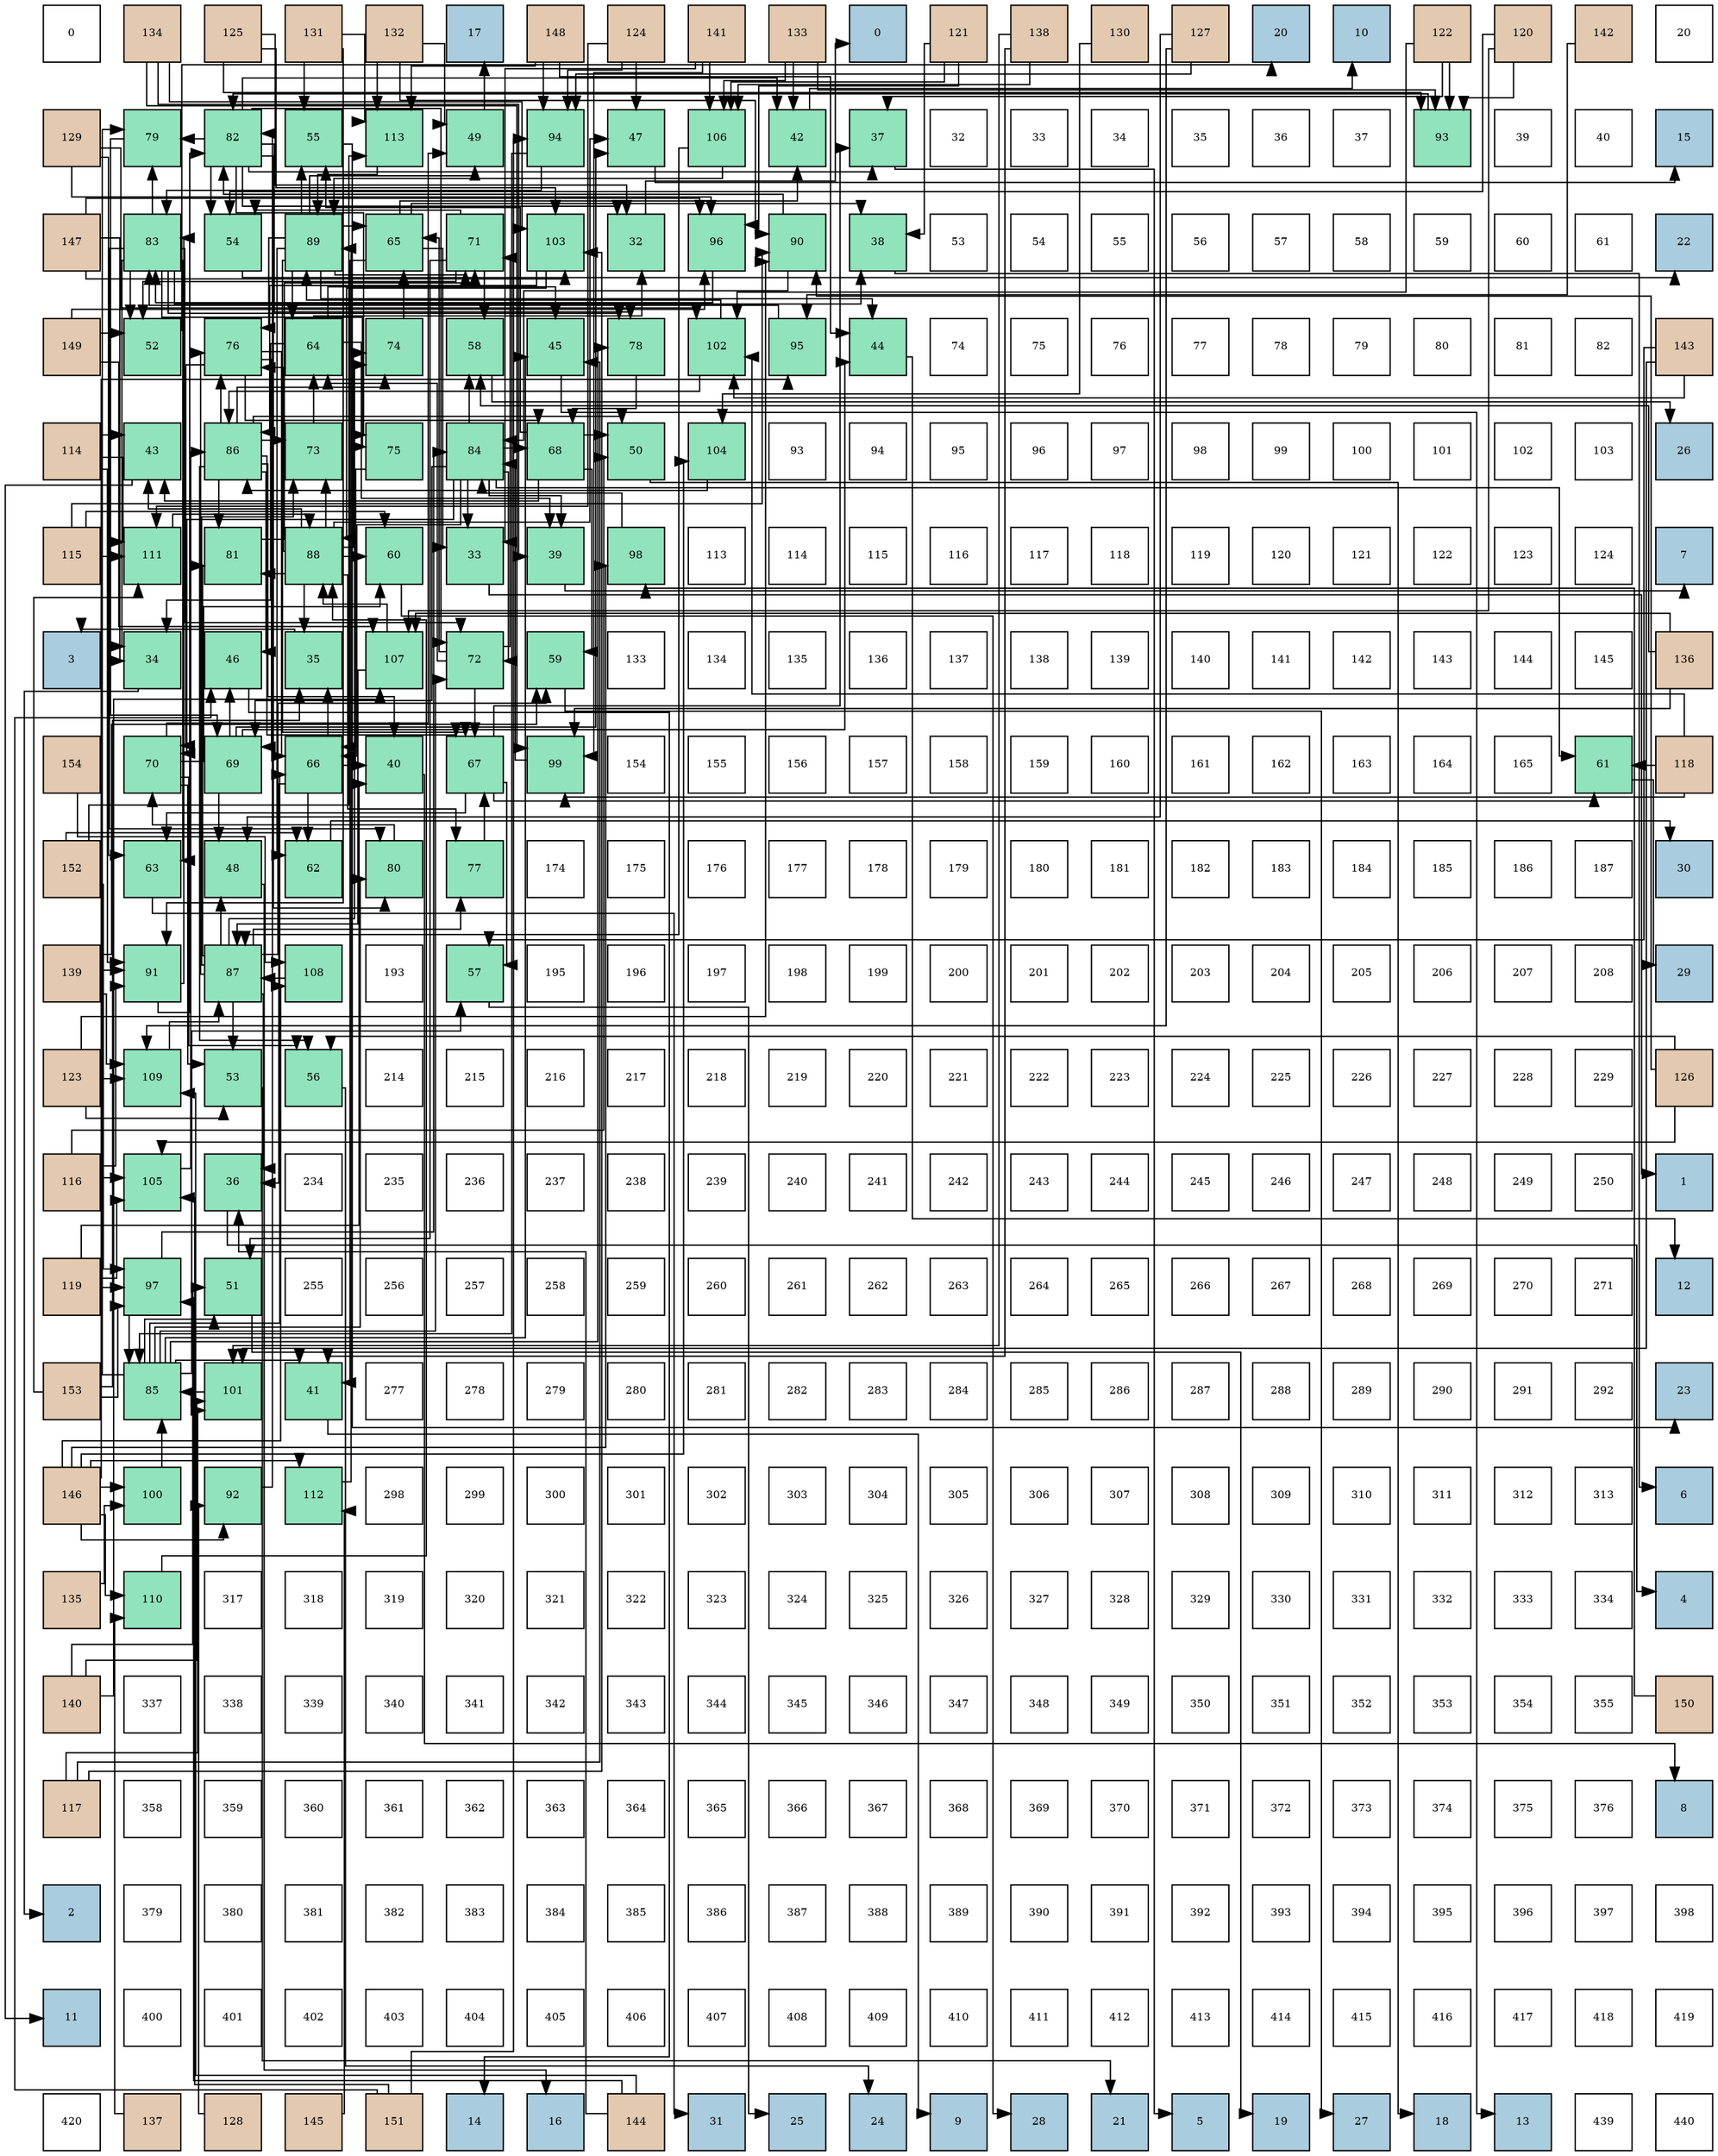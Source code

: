 digraph layout{
 rankdir=TB;
 splines=ortho;
 node [style=filled shape=square fixedsize=true width=0.6];
0[label="0", fontsize=8, fillcolor="#ffffff"];
1[label="134", fontsize=8, fillcolor="#e3c9af"];
2[label="125", fontsize=8, fillcolor="#e3c9af"];
3[label="131", fontsize=8, fillcolor="#e3c9af"];
4[label="132", fontsize=8, fillcolor="#e3c9af"];
5[label="17", fontsize=8, fillcolor="#a9ccde"];
6[label="148", fontsize=8, fillcolor="#e3c9af"];
7[label="124", fontsize=8, fillcolor="#e3c9af"];
8[label="141", fontsize=8, fillcolor="#e3c9af"];
9[label="133", fontsize=8, fillcolor="#e3c9af"];
10[label="0", fontsize=8, fillcolor="#a9ccde"];
11[label="121", fontsize=8, fillcolor="#e3c9af"];
12[label="138", fontsize=8, fillcolor="#e3c9af"];
13[label="130", fontsize=8, fillcolor="#e3c9af"];
14[label="127", fontsize=8, fillcolor="#e3c9af"];
15[label="20", fontsize=8, fillcolor="#a9ccde"];
16[label="10", fontsize=8, fillcolor="#a9ccde"];
17[label="122", fontsize=8, fillcolor="#e3c9af"];
18[label="120", fontsize=8, fillcolor="#e3c9af"];
19[label="142", fontsize=8, fillcolor="#e3c9af"];
20[label="20", fontsize=8, fillcolor="#ffffff"];
21[label="129", fontsize=8, fillcolor="#e3c9af"];
22[label="79", fontsize=8, fillcolor="#91e3bb"];
23[label="82", fontsize=8, fillcolor="#91e3bb"];
24[label="55", fontsize=8, fillcolor="#91e3bb"];
25[label="113", fontsize=8, fillcolor="#91e3bb"];
26[label="49", fontsize=8, fillcolor="#91e3bb"];
27[label="94", fontsize=8, fillcolor="#91e3bb"];
28[label="47", fontsize=8, fillcolor="#91e3bb"];
29[label="106", fontsize=8, fillcolor="#91e3bb"];
30[label="42", fontsize=8, fillcolor="#91e3bb"];
31[label="37", fontsize=8, fillcolor="#91e3bb"];
32[label="32", fontsize=8, fillcolor="#ffffff"];
33[label="33", fontsize=8, fillcolor="#ffffff"];
34[label="34", fontsize=8, fillcolor="#ffffff"];
35[label="35", fontsize=8, fillcolor="#ffffff"];
36[label="36", fontsize=8, fillcolor="#ffffff"];
37[label="37", fontsize=8, fillcolor="#ffffff"];
38[label="93", fontsize=8, fillcolor="#91e3bb"];
39[label="39", fontsize=8, fillcolor="#ffffff"];
40[label="40", fontsize=8, fillcolor="#ffffff"];
41[label="15", fontsize=8, fillcolor="#a9ccde"];
42[label="147", fontsize=8, fillcolor="#e3c9af"];
43[label="83", fontsize=8, fillcolor="#91e3bb"];
44[label="54", fontsize=8, fillcolor="#91e3bb"];
45[label="89", fontsize=8, fillcolor="#91e3bb"];
46[label="65", fontsize=8, fillcolor="#91e3bb"];
47[label="71", fontsize=8, fillcolor="#91e3bb"];
48[label="103", fontsize=8, fillcolor="#91e3bb"];
49[label="32", fontsize=8, fillcolor="#91e3bb"];
50[label="96", fontsize=8, fillcolor="#91e3bb"];
51[label="90", fontsize=8, fillcolor="#91e3bb"];
52[label="38", fontsize=8, fillcolor="#91e3bb"];
53[label="53", fontsize=8, fillcolor="#ffffff"];
54[label="54", fontsize=8, fillcolor="#ffffff"];
55[label="55", fontsize=8, fillcolor="#ffffff"];
56[label="56", fontsize=8, fillcolor="#ffffff"];
57[label="57", fontsize=8, fillcolor="#ffffff"];
58[label="58", fontsize=8, fillcolor="#ffffff"];
59[label="59", fontsize=8, fillcolor="#ffffff"];
60[label="60", fontsize=8, fillcolor="#ffffff"];
61[label="61", fontsize=8, fillcolor="#ffffff"];
62[label="22", fontsize=8, fillcolor="#a9ccde"];
63[label="149", fontsize=8, fillcolor="#e3c9af"];
64[label="52", fontsize=8, fillcolor="#91e3bb"];
65[label="76", fontsize=8, fillcolor="#91e3bb"];
66[label="64", fontsize=8, fillcolor="#91e3bb"];
67[label="74", fontsize=8, fillcolor="#91e3bb"];
68[label="58", fontsize=8, fillcolor="#91e3bb"];
69[label="45", fontsize=8, fillcolor="#91e3bb"];
70[label="78", fontsize=8, fillcolor="#91e3bb"];
71[label="102", fontsize=8, fillcolor="#91e3bb"];
72[label="95", fontsize=8, fillcolor="#91e3bb"];
73[label="44", fontsize=8, fillcolor="#91e3bb"];
74[label="74", fontsize=8, fillcolor="#ffffff"];
75[label="75", fontsize=8, fillcolor="#ffffff"];
76[label="76", fontsize=8, fillcolor="#ffffff"];
77[label="77", fontsize=8, fillcolor="#ffffff"];
78[label="78", fontsize=8, fillcolor="#ffffff"];
79[label="79", fontsize=8, fillcolor="#ffffff"];
80[label="80", fontsize=8, fillcolor="#ffffff"];
81[label="81", fontsize=8, fillcolor="#ffffff"];
82[label="82", fontsize=8, fillcolor="#ffffff"];
83[label="143", fontsize=8, fillcolor="#e3c9af"];
84[label="114", fontsize=8, fillcolor="#e3c9af"];
85[label="43", fontsize=8, fillcolor="#91e3bb"];
86[label="86", fontsize=8, fillcolor="#91e3bb"];
87[label="73", fontsize=8, fillcolor="#91e3bb"];
88[label="75", fontsize=8, fillcolor="#91e3bb"];
89[label="84", fontsize=8, fillcolor="#91e3bb"];
90[label="68", fontsize=8, fillcolor="#91e3bb"];
91[label="50", fontsize=8, fillcolor="#91e3bb"];
92[label="104", fontsize=8, fillcolor="#91e3bb"];
93[label="93", fontsize=8, fillcolor="#ffffff"];
94[label="94", fontsize=8, fillcolor="#ffffff"];
95[label="95", fontsize=8, fillcolor="#ffffff"];
96[label="96", fontsize=8, fillcolor="#ffffff"];
97[label="97", fontsize=8, fillcolor="#ffffff"];
98[label="98", fontsize=8, fillcolor="#ffffff"];
99[label="99", fontsize=8, fillcolor="#ffffff"];
100[label="100", fontsize=8, fillcolor="#ffffff"];
101[label="101", fontsize=8, fillcolor="#ffffff"];
102[label="102", fontsize=8, fillcolor="#ffffff"];
103[label="103", fontsize=8, fillcolor="#ffffff"];
104[label="26", fontsize=8, fillcolor="#a9ccde"];
105[label="115", fontsize=8, fillcolor="#e3c9af"];
106[label="111", fontsize=8, fillcolor="#91e3bb"];
107[label="81", fontsize=8, fillcolor="#91e3bb"];
108[label="88", fontsize=8, fillcolor="#91e3bb"];
109[label="60", fontsize=8, fillcolor="#91e3bb"];
110[label="33", fontsize=8, fillcolor="#91e3bb"];
111[label="39", fontsize=8, fillcolor="#91e3bb"];
112[label="98", fontsize=8, fillcolor="#91e3bb"];
113[label="113", fontsize=8, fillcolor="#ffffff"];
114[label="114", fontsize=8, fillcolor="#ffffff"];
115[label="115", fontsize=8, fillcolor="#ffffff"];
116[label="116", fontsize=8, fillcolor="#ffffff"];
117[label="117", fontsize=8, fillcolor="#ffffff"];
118[label="118", fontsize=8, fillcolor="#ffffff"];
119[label="119", fontsize=8, fillcolor="#ffffff"];
120[label="120", fontsize=8, fillcolor="#ffffff"];
121[label="121", fontsize=8, fillcolor="#ffffff"];
122[label="122", fontsize=8, fillcolor="#ffffff"];
123[label="123", fontsize=8, fillcolor="#ffffff"];
124[label="124", fontsize=8, fillcolor="#ffffff"];
125[label="7", fontsize=8, fillcolor="#a9ccde"];
126[label="3", fontsize=8, fillcolor="#a9ccde"];
127[label="34", fontsize=8, fillcolor="#91e3bb"];
128[label="46", fontsize=8, fillcolor="#91e3bb"];
129[label="35", fontsize=8, fillcolor="#91e3bb"];
130[label="107", fontsize=8, fillcolor="#91e3bb"];
131[label="72", fontsize=8, fillcolor="#91e3bb"];
132[label="59", fontsize=8, fillcolor="#91e3bb"];
133[label="133", fontsize=8, fillcolor="#ffffff"];
134[label="134", fontsize=8, fillcolor="#ffffff"];
135[label="135", fontsize=8, fillcolor="#ffffff"];
136[label="136", fontsize=8, fillcolor="#ffffff"];
137[label="137", fontsize=8, fillcolor="#ffffff"];
138[label="138", fontsize=8, fillcolor="#ffffff"];
139[label="139", fontsize=8, fillcolor="#ffffff"];
140[label="140", fontsize=8, fillcolor="#ffffff"];
141[label="141", fontsize=8, fillcolor="#ffffff"];
142[label="142", fontsize=8, fillcolor="#ffffff"];
143[label="143", fontsize=8, fillcolor="#ffffff"];
144[label="144", fontsize=8, fillcolor="#ffffff"];
145[label="145", fontsize=8, fillcolor="#ffffff"];
146[label="136", fontsize=8, fillcolor="#e3c9af"];
147[label="154", fontsize=8, fillcolor="#e3c9af"];
148[label="70", fontsize=8, fillcolor="#91e3bb"];
149[label="69", fontsize=8, fillcolor="#91e3bb"];
150[label="66", fontsize=8, fillcolor="#91e3bb"];
151[label="40", fontsize=8, fillcolor="#91e3bb"];
152[label="67", fontsize=8, fillcolor="#91e3bb"];
153[label="99", fontsize=8, fillcolor="#91e3bb"];
154[label="154", fontsize=8, fillcolor="#ffffff"];
155[label="155", fontsize=8, fillcolor="#ffffff"];
156[label="156", fontsize=8, fillcolor="#ffffff"];
157[label="157", fontsize=8, fillcolor="#ffffff"];
158[label="158", fontsize=8, fillcolor="#ffffff"];
159[label="159", fontsize=8, fillcolor="#ffffff"];
160[label="160", fontsize=8, fillcolor="#ffffff"];
161[label="161", fontsize=8, fillcolor="#ffffff"];
162[label="162", fontsize=8, fillcolor="#ffffff"];
163[label="163", fontsize=8, fillcolor="#ffffff"];
164[label="164", fontsize=8, fillcolor="#ffffff"];
165[label="165", fontsize=8, fillcolor="#ffffff"];
166[label="61", fontsize=8, fillcolor="#91e3bb"];
167[label="118", fontsize=8, fillcolor="#e3c9af"];
168[label="152", fontsize=8, fillcolor="#e3c9af"];
169[label="63", fontsize=8, fillcolor="#91e3bb"];
170[label="48", fontsize=8, fillcolor="#91e3bb"];
171[label="62", fontsize=8, fillcolor="#91e3bb"];
172[label="80", fontsize=8, fillcolor="#91e3bb"];
173[label="77", fontsize=8, fillcolor="#91e3bb"];
174[label="174", fontsize=8, fillcolor="#ffffff"];
175[label="175", fontsize=8, fillcolor="#ffffff"];
176[label="176", fontsize=8, fillcolor="#ffffff"];
177[label="177", fontsize=8, fillcolor="#ffffff"];
178[label="178", fontsize=8, fillcolor="#ffffff"];
179[label="179", fontsize=8, fillcolor="#ffffff"];
180[label="180", fontsize=8, fillcolor="#ffffff"];
181[label="181", fontsize=8, fillcolor="#ffffff"];
182[label="182", fontsize=8, fillcolor="#ffffff"];
183[label="183", fontsize=8, fillcolor="#ffffff"];
184[label="184", fontsize=8, fillcolor="#ffffff"];
185[label="185", fontsize=8, fillcolor="#ffffff"];
186[label="186", fontsize=8, fillcolor="#ffffff"];
187[label="187", fontsize=8, fillcolor="#ffffff"];
188[label="30", fontsize=8, fillcolor="#a9ccde"];
189[label="139", fontsize=8, fillcolor="#e3c9af"];
190[label="91", fontsize=8, fillcolor="#91e3bb"];
191[label="87", fontsize=8, fillcolor="#91e3bb"];
192[label="108", fontsize=8, fillcolor="#91e3bb"];
193[label="193", fontsize=8, fillcolor="#ffffff"];
194[label="57", fontsize=8, fillcolor="#91e3bb"];
195[label="195", fontsize=8, fillcolor="#ffffff"];
196[label="196", fontsize=8, fillcolor="#ffffff"];
197[label="197", fontsize=8, fillcolor="#ffffff"];
198[label="198", fontsize=8, fillcolor="#ffffff"];
199[label="199", fontsize=8, fillcolor="#ffffff"];
200[label="200", fontsize=8, fillcolor="#ffffff"];
201[label="201", fontsize=8, fillcolor="#ffffff"];
202[label="202", fontsize=8, fillcolor="#ffffff"];
203[label="203", fontsize=8, fillcolor="#ffffff"];
204[label="204", fontsize=8, fillcolor="#ffffff"];
205[label="205", fontsize=8, fillcolor="#ffffff"];
206[label="206", fontsize=8, fillcolor="#ffffff"];
207[label="207", fontsize=8, fillcolor="#ffffff"];
208[label="208", fontsize=8, fillcolor="#ffffff"];
209[label="29", fontsize=8, fillcolor="#a9ccde"];
210[label="123", fontsize=8, fillcolor="#e3c9af"];
211[label="109", fontsize=8, fillcolor="#91e3bb"];
212[label="53", fontsize=8, fillcolor="#91e3bb"];
213[label="56", fontsize=8, fillcolor="#91e3bb"];
214[label="214", fontsize=8, fillcolor="#ffffff"];
215[label="215", fontsize=8, fillcolor="#ffffff"];
216[label="216", fontsize=8, fillcolor="#ffffff"];
217[label="217", fontsize=8, fillcolor="#ffffff"];
218[label="218", fontsize=8, fillcolor="#ffffff"];
219[label="219", fontsize=8, fillcolor="#ffffff"];
220[label="220", fontsize=8, fillcolor="#ffffff"];
221[label="221", fontsize=8, fillcolor="#ffffff"];
222[label="222", fontsize=8, fillcolor="#ffffff"];
223[label="223", fontsize=8, fillcolor="#ffffff"];
224[label="224", fontsize=8, fillcolor="#ffffff"];
225[label="225", fontsize=8, fillcolor="#ffffff"];
226[label="226", fontsize=8, fillcolor="#ffffff"];
227[label="227", fontsize=8, fillcolor="#ffffff"];
228[label="228", fontsize=8, fillcolor="#ffffff"];
229[label="229", fontsize=8, fillcolor="#ffffff"];
230[label="126", fontsize=8, fillcolor="#e3c9af"];
231[label="116", fontsize=8, fillcolor="#e3c9af"];
232[label="105", fontsize=8, fillcolor="#91e3bb"];
233[label="36", fontsize=8, fillcolor="#91e3bb"];
234[label="234", fontsize=8, fillcolor="#ffffff"];
235[label="235", fontsize=8, fillcolor="#ffffff"];
236[label="236", fontsize=8, fillcolor="#ffffff"];
237[label="237", fontsize=8, fillcolor="#ffffff"];
238[label="238", fontsize=8, fillcolor="#ffffff"];
239[label="239", fontsize=8, fillcolor="#ffffff"];
240[label="240", fontsize=8, fillcolor="#ffffff"];
241[label="241", fontsize=8, fillcolor="#ffffff"];
242[label="242", fontsize=8, fillcolor="#ffffff"];
243[label="243", fontsize=8, fillcolor="#ffffff"];
244[label="244", fontsize=8, fillcolor="#ffffff"];
245[label="245", fontsize=8, fillcolor="#ffffff"];
246[label="246", fontsize=8, fillcolor="#ffffff"];
247[label="247", fontsize=8, fillcolor="#ffffff"];
248[label="248", fontsize=8, fillcolor="#ffffff"];
249[label="249", fontsize=8, fillcolor="#ffffff"];
250[label="250", fontsize=8, fillcolor="#ffffff"];
251[label="1", fontsize=8, fillcolor="#a9ccde"];
252[label="119", fontsize=8, fillcolor="#e3c9af"];
253[label="97", fontsize=8, fillcolor="#91e3bb"];
254[label="51", fontsize=8, fillcolor="#91e3bb"];
255[label="255", fontsize=8, fillcolor="#ffffff"];
256[label="256", fontsize=8, fillcolor="#ffffff"];
257[label="257", fontsize=8, fillcolor="#ffffff"];
258[label="258", fontsize=8, fillcolor="#ffffff"];
259[label="259", fontsize=8, fillcolor="#ffffff"];
260[label="260", fontsize=8, fillcolor="#ffffff"];
261[label="261", fontsize=8, fillcolor="#ffffff"];
262[label="262", fontsize=8, fillcolor="#ffffff"];
263[label="263", fontsize=8, fillcolor="#ffffff"];
264[label="264", fontsize=8, fillcolor="#ffffff"];
265[label="265", fontsize=8, fillcolor="#ffffff"];
266[label="266", fontsize=8, fillcolor="#ffffff"];
267[label="267", fontsize=8, fillcolor="#ffffff"];
268[label="268", fontsize=8, fillcolor="#ffffff"];
269[label="269", fontsize=8, fillcolor="#ffffff"];
270[label="270", fontsize=8, fillcolor="#ffffff"];
271[label="271", fontsize=8, fillcolor="#ffffff"];
272[label="12", fontsize=8, fillcolor="#a9ccde"];
273[label="153", fontsize=8, fillcolor="#e3c9af"];
274[label="85", fontsize=8, fillcolor="#91e3bb"];
275[label="101", fontsize=8, fillcolor="#91e3bb"];
276[label="41", fontsize=8, fillcolor="#91e3bb"];
277[label="277", fontsize=8, fillcolor="#ffffff"];
278[label="278", fontsize=8, fillcolor="#ffffff"];
279[label="279", fontsize=8, fillcolor="#ffffff"];
280[label="280", fontsize=8, fillcolor="#ffffff"];
281[label="281", fontsize=8, fillcolor="#ffffff"];
282[label="282", fontsize=8, fillcolor="#ffffff"];
283[label="283", fontsize=8, fillcolor="#ffffff"];
284[label="284", fontsize=8, fillcolor="#ffffff"];
285[label="285", fontsize=8, fillcolor="#ffffff"];
286[label="286", fontsize=8, fillcolor="#ffffff"];
287[label="287", fontsize=8, fillcolor="#ffffff"];
288[label="288", fontsize=8, fillcolor="#ffffff"];
289[label="289", fontsize=8, fillcolor="#ffffff"];
290[label="290", fontsize=8, fillcolor="#ffffff"];
291[label="291", fontsize=8, fillcolor="#ffffff"];
292[label="292", fontsize=8, fillcolor="#ffffff"];
293[label="23", fontsize=8, fillcolor="#a9ccde"];
294[label="146", fontsize=8, fillcolor="#e3c9af"];
295[label="100", fontsize=8, fillcolor="#91e3bb"];
296[label="92", fontsize=8, fillcolor="#91e3bb"];
297[label="112", fontsize=8, fillcolor="#91e3bb"];
298[label="298", fontsize=8, fillcolor="#ffffff"];
299[label="299", fontsize=8, fillcolor="#ffffff"];
300[label="300", fontsize=8, fillcolor="#ffffff"];
301[label="301", fontsize=8, fillcolor="#ffffff"];
302[label="302", fontsize=8, fillcolor="#ffffff"];
303[label="303", fontsize=8, fillcolor="#ffffff"];
304[label="304", fontsize=8, fillcolor="#ffffff"];
305[label="305", fontsize=8, fillcolor="#ffffff"];
306[label="306", fontsize=8, fillcolor="#ffffff"];
307[label="307", fontsize=8, fillcolor="#ffffff"];
308[label="308", fontsize=8, fillcolor="#ffffff"];
309[label="309", fontsize=8, fillcolor="#ffffff"];
310[label="310", fontsize=8, fillcolor="#ffffff"];
311[label="311", fontsize=8, fillcolor="#ffffff"];
312[label="312", fontsize=8, fillcolor="#ffffff"];
313[label="313", fontsize=8, fillcolor="#ffffff"];
314[label="6", fontsize=8, fillcolor="#a9ccde"];
315[label="135", fontsize=8, fillcolor="#e3c9af"];
316[label="110", fontsize=8, fillcolor="#91e3bb"];
317[label="317", fontsize=8, fillcolor="#ffffff"];
318[label="318", fontsize=8, fillcolor="#ffffff"];
319[label="319", fontsize=8, fillcolor="#ffffff"];
320[label="320", fontsize=8, fillcolor="#ffffff"];
321[label="321", fontsize=8, fillcolor="#ffffff"];
322[label="322", fontsize=8, fillcolor="#ffffff"];
323[label="323", fontsize=8, fillcolor="#ffffff"];
324[label="324", fontsize=8, fillcolor="#ffffff"];
325[label="325", fontsize=8, fillcolor="#ffffff"];
326[label="326", fontsize=8, fillcolor="#ffffff"];
327[label="327", fontsize=8, fillcolor="#ffffff"];
328[label="328", fontsize=8, fillcolor="#ffffff"];
329[label="329", fontsize=8, fillcolor="#ffffff"];
330[label="330", fontsize=8, fillcolor="#ffffff"];
331[label="331", fontsize=8, fillcolor="#ffffff"];
332[label="332", fontsize=8, fillcolor="#ffffff"];
333[label="333", fontsize=8, fillcolor="#ffffff"];
334[label="334", fontsize=8, fillcolor="#ffffff"];
335[label="4", fontsize=8, fillcolor="#a9ccde"];
336[label="140", fontsize=8, fillcolor="#e3c9af"];
337[label="337", fontsize=8, fillcolor="#ffffff"];
338[label="338", fontsize=8, fillcolor="#ffffff"];
339[label="339", fontsize=8, fillcolor="#ffffff"];
340[label="340", fontsize=8, fillcolor="#ffffff"];
341[label="341", fontsize=8, fillcolor="#ffffff"];
342[label="342", fontsize=8, fillcolor="#ffffff"];
343[label="343", fontsize=8, fillcolor="#ffffff"];
344[label="344", fontsize=8, fillcolor="#ffffff"];
345[label="345", fontsize=8, fillcolor="#ffffff"];
346[label="346", fontsize=8, fillcolor="#ffffff"];
347[label="347", fontsize=8, fillcolor="#ffffff"];
348[label="348", fontsize=8, fillcolor="#ffffff"];
349[label="349", fontsize=8, fillcolor="#ffffff"];
350[label="350", fontsize=8, fillcolor="#ffffff"];
351[label="351", fontsize=8, fillcolor="#ffffff"];
352[label="352", fontsize=8, fillcolor="#ffffff"];
353[label="353", fontsize=8, fillcolor="#ffffff"];
354[label="354", fontsize=8, fillcolor="#ffffff"];
355[label="355", fontsize=8, fillcolor="#ffffff"];
356[label="150", fontsize=8, fillcolor="#e3c9af"];
357[label="117", fontsize=8, fillcolor="#e3c9af"];
358[label="358", fontsize=8, fillcolor="#ffffff"];
359[label="359", fontsize=8, fillcolor="#ffffff"];
360[label="360", fontsize=8, fillcolor="#ffffff"];
361[label="361", fontsize=8, fillcolor="#ffffff"];
362[label="362", fontsize=8, fillcolor="#ffffff"];
363[label="363", fontsize=8, fillcolor="#ffffff"];
364[label="364", fontsize=8, fillcolor="#ffffff"];
365[label="365", fontsize=8, fillcolor="#ffffff"];
366[label="366", fontsize=8, fillcolor="#ffffff"];
367[label="367", fontsize=8, fillcolor="#ffffff"];
368[label="368", fontsize=8, fillcolor="#ffffff"];
369[label="369", fontsize=8, fillcolor="#ffffff"];
370[label="370", fontsize=8, fillcolor="#ffffff"];
371[label="371", fontsize=8, fillcolor="#ffffff"];
372[label="372", fontsize=8, fillcolor="#ffffff"];
373[label="373", fontsize=8, fillcolor="#ffffff"];
374[label="374", fontsize=8, fillcolor="#ffffff"];
375[label="375", fontsize=8, fillcolor="#ffffff"];
376[label="376", fontsize=8, fillcolor="#ffffff"];
377[label="8", fontsize=8, fillcolor="#a9ccde"];
378[label="2", fontsize=8, fillcolor="#a9ccde"];
379[label="379", fontsize=8, fillcolor="#ffffff"];
380[label="380", fontsize=8, fillcolor="#ffffff"];
381[label="381", fontsize=8, fillcolor="#ffffff"];
382[label="382", fontsize=8, fillcolor="#ffffff"];
383[label="383", fontsize=8, fillcolor="#ffffff"];
384[label="384", fontsize=8, fillcolor="#ffffff"];
385[label="385", fontsize=8, fillcolor="#ffffff"];
386[label="386", fontsize=8, fillcolor="#ffffff"];
387[label="387", fontsize=8, fillcolor="#ffffff"];
388[label="388", fontsize=8, fillcolor="#ffffff"];
389[label="389", fontsize=8, fillcolor="#ffffff"];
390[label="390", fontsize=8, fillcolor="#ffffff"];
391[label="391", fontsize=8, fillcolor="#ffffff"];
392[label="392", fontsize=8, fillcolor="#ffffff"];
393[label="393", fontsize=8, fillcolor="#ffffff"];
394[label="394", fontsize=8, fillcolor="#ffffff"];
395[label="395", fontsize=8, fillcolor="#ffffff"];
396[label="396", fontsize=8, fillcolor="#ffffff"];
397[label="397", fontsize=8, fillcolor="#ffffff"];
398[label="398", fontsize=8, fillcolor="#ffffff"];
399[label="11", fontsize=8, fillcolor="#a9ccde"];
400[label="400", fontsize=8, fillcolor="#ffffff"];
401[label="401", fontsize=8, fillcolor="#ffffff"];
402[label="402", fontsize=8, fillcolor="#ffffff"];
403[label="403", fontsize=8, fillcolor="#ffffff"];
404[label="404", fontsize=8, fillcolor="#ffffff"];
405[label="405", fontsize=8, fillcolor="#ffffff"];
406[label="406", fontsize=8, fillcolor="#ffffff"];
407[label="407", fontsize=8, fillcolor="#ffffff"];
408[label="408", fontsize=8, fillcolor="#ffffff"];
409[label="409", fontsize=8, fillcolor="#ffffff"];
410[label="410", fontsize=8, fillcolor="#ffffff"];
411[label="411", fontsize=8, fillcolor="#ffffff"];
412[label="412", fontsize=8, fillcolor="#ffffff"];
413[label="413", fontsize=8, fillcolor="#ffffff"];
414[label="414", fontsize=8, fillcolor="#ffffff"];
415[label="415", fontsize=8, fillcolor="#ffffff"];
416[label="416", fontsize=8, fillcolor="#ffffff"];
417[label="417", fontsize=8, fillcolor="#ffffff"];
418[label="418", fontsize=8, fillcolor="#ffffff"];
419[label="419", fontsize=8, fillcolor="#ffffff"];
420[label="420", fontsize=8, fillcolor="#ffffff"];
421[label="137", fontsize=8, fillcolor="#e3c9af"];
422[label="128", fontsize=8, fillcolor="#e3c9af"];
423[label="145", fontsize=8, fillcolor="#e3c9af"];
424[label="151", fontsize=8, fillcolor="#e3c9af"];
425[label="14", fontsize=8, fillcolor="#a9ccde"];
426[label="16", fontsize=8, fillcolor="#a9ccde"];
427[label="144", fontsize=8, fillcolor="#e3c9af"];
428[label="31", fontsize=8, fillcolor="#a9ccde"];
429[label="25", fontsize=8, fillcolor="#a9ccde"];
430[label="24", fontsize=8, fillcolor="#a9ccde"];
431[label="9", fontsize=8, fillcolor="#a9ccde"];
432[label="28", fontsize=8, fillcolor="#a9ccde"];
433[label="21", fontsize=8, fillcolor="#a9ccde"];
434[label="5", fontsize=8, fillcolor="#a9ccde"];
435[label="19", fontsize=8, fillcolor="#a9ccde"];
436[label="27", fontsize=8, fillcolor="#a9ccde"];
437[label="18", fontsize=8, fillcolor="#a9ccde"];
438[label="13", fontsize=8, fillcolor="#a9ccde"];
439[label="439", fontsize=8, fillcolor="#ffffff"];
440[label="440", fontsize=8, fillcolor="#ffffff"];
edge [constraint=false, style=vis];49 -> 10;
110 -> 251;
127 -> 378;
129 -> 126;
233 -> 335;
31 -> 434;
52 -> 314;
111 -> 125;
151 -> 377;
276 -> 431;
30 -> 16;
85 -> 399;
73 -> 272;
69 -> 438;
128 -> 425;
28 -> 41;
170 -> 426;
26 -> 5;
91 -> 437;
254 -> 435;
64 -> 15;
212 -> 433;
44 -> 62;
24 -> 293;
213 -> 430;
194 -> 429;
68 -> 104;
132 -> 436;
109 -> 432;
166 -> 209;
171 -> 188;
169 -> 428;
66 -> 49;
66 -> 127;
66 -> 111;
66 -> 69;
46 -> 110;
46 -> 52;
46 -> 276;
46 -> 30;
150 -> 129;
150 -> 233;
150 -> 151;
150 -> 171;
152 -> 31;
152 -> 194;
152 -> 166;
152 -> 169;
90 -> 85;
90 -> 91;
90 -> 24;
90 -> 132;
149 -> 73;
149 -> 128;
149 -> 28;
149 -> 170;
148 -> 26;
148 -> 212;
148 -> 213;
148 -> 109;
47 -> 254;
47 -> 64;
47 -> 44;
47 -> 68;
131 -> 66;
131 -> 46;
131 -> 152;
131 -> 47;
87 -> 66;
67 -> 46;
88 -> 150;
65 -> 150;
65 -> 90;
65 -> 149;
65 -> 148;
173 -> 152;
70 -> 90;
22 -> 149;
172 -> 148;
107 -> 47;
23 -> 49;
23 -> 31;
23 -> 30;
23 -> 44;
23 -> 131;
23 -> 88;
23 -> 70;
23 -> 22;
23 -> 172;
43 -> 127;
43 -> 52;
43 -> 64;
43 -> 169;
43 -> 131;
43 -> 88;
43 -> 70;
43 -> 22;
43 -> 172;
89 -> 110;
89 -> 111;
89 -> 68;
89 -> 166;
89 -> 150;
89 -> 90;
89 -> 149;
89 -> 148;
89 -> 131;
274 -> 276;
274 -> 69;
274 -> 254;
274 -> 194;
274 -> 150;
274 -> 131;
274 -> 70;
274 -> 22;
274 -> 172;
86 -> 151;
86 -> 128;
86 -> 91;
86 -> 213;
86 -> 152;
86 -> 87;
86 -> 67;
86 -> 65;
86 -> 107;
191 -> 233;
191 -> 170;
191 -> 212;
191 -> 132;
191 -> 87;
191 -> 67;
191 -> 65;
191 -> 173;
191 -> 107;
108 -> 129;
108 -> 85;
108 -> 28;
108 -> 109;
108 -> 87;
108 -> 67;
108 -> 65;
108 -> 173;
108 -> 107;
45 -> 73;
45 -> 26;
45 -> 24;
45 -> 171;
45 -> 66;
45 -> 46;
45 -> 152;
45 -> 47;
45 -> 65;
51 -> 23;
51 -> 89;
190 -> 23;
190 -> 43;
296 -> 23;
38 -> 23;
27 -> 43;
27 -> 274;
72 -> 43;
50 -> 43;
253 -> 89;
253 -> 274;
112 -> 89;
153 -> 89;
295 -> 274;
275 -> 274;
71 -> 86;
71 -> 45;
48 -> 86;
48 -> 108;
92 -> 86;
232 -> 86;
29 -> 191;
29 -> 45;
130 -> 191;
130 -> 108;
192 -> 191;
211 -> 191;
316 -> 108;
106 -> 108;
297 -> 45;
25 -> 45;
84 -> 85;
84 -> 190;
84 -> 106;
105 -> 109;
105 -> 51;
105 -> 106;
231 -> 91;
231 -> 190;
231 -> 232;
357 -> 69;
357 -> 275;
357 -> 48;
167 -> 166;
167 -> 153;
167 -> 71;
252 -> 151;
252 -> 253;
252 -> 232;
18 -> 44;
18 -> 38;
18 -> 130;
11 -> 52;
11 -> 50;
11 -> 29;
17 -> 31;
17 -> 38;
17 -> 71;
210 -> 212;
210 -> 51;
210 -> 211;
7 -> 28;
7 -> 27;
7 -> 106;
2 -> 49;
2 -> 38;
2 -> 48;
230 -> 213;
230 -> 51;
230 -> 232;
14 -> 170;
14 -> 27;
14 -> 211;
422 -> 296;
21 -> 169;
21 -> 50;
21 -> 71;
13 -> 92;
3 -> 24;
3 -> 190;
3 -> 25;
4 -> 26;
4 -> 51;
4 -> 25;
9 -> 30;
9 -> 38;
9 -> 29;
1 -> 111;
1 -> 153;
1 -> 48;
315 -> 295;
146 -> 68;
146 -> 153;
146 -> 130;
421 -> 316;
12 -> 276;
12 -> 275;
12 -> 29;
189 -> 132;
189 -> 190;
189 -> 211;
336 -> 254;
336 -> 275;
336 -> 130;
8 -> 110;
8 -> 153;
8 -> 29;
19 -> 72;
83 -> 194;
83 -> 275;
83 -> 71;
427 -> 233;
427 -> 253;
427 -> 211;
423 -> 297;
294 -> 296;
294 -> 72;
294 -> 112;
294 -> 295;
294 -> 92;
294 -> 192;
294 -> 316;
294 -> 297;
42 -> 127;
42 -> 50;
42 -> 48;
6 -> 73;
6 -> 27;
6 -> 25;
63 -> 64;
63 -> 50;
63 -> 130;
356 -> 112;
424 -> 128;
424 -> 27;
424 -> 232;
168 -> 171;
168 -> 253;
168 -> 25;
273 -> 129;
273 -> 253;
273 -> 106;
147 -> 192;
edge [constraint=true, style=invis];
0 -> 21 -> 42 -> 63 -> 84 -> 105 -> 126 -> 147 -> 168 -> 189 -> 210 -> 231 -> 252 -> 273 -> 294 -> 315 -> 336 -> 357 -> 378 -> 399 -> 420;
1 -> 22 -> 43 -> 64 -> 85 -> 106 -> 127 -> 148 -> 169 -> 190 -> 211 -> 232 -> 253 -> 274 -> 295 -> 316 -> 337 -> 358 -> 379 -> 400 -> 421;
2 -> 23 -> 44 -> 65 -> 86 -> 107 -> 128 -> 149 -> 170 -> 191 -> 212 -> 233 -> 254 -> 275 -> 296 -> 317 -> 338 -> 359 -> 380 -> 401 -> 422;
3 -> 24 -> 45 -> 66 -> 87 -> 108 -> 129 -> 150 -> 171 -> 192 -> 213 -> 234 -> 255 -> 276 -> 297 -> 318 -> 339 -> 360 -> 381 -> 402 -> 423;
4 -> 25 -> 46 -> 67 -> 88 -> 109 -> 130 -> 151 -> 172 -> 193 -> 214 -> 235 -> 256 -> 277 -> 298 -> 319 -> 340 -> 361 -> 382 -> 403 -> 424;
5 -> 26 -> 47 -> 68 -> 89 -> 110 -> 131 -> 152 -> 173 -> 194 -> 215 -> 236 -> 257 -> 278 -> 299 -> 320 -> 341 -> 362 -> 383 -> 404 -> 425;
6 -> 27 -> 48 -> 69 -> 90 -> 111 -> 132 -> 153 -> 174 -> 195 -> 216 -> 237 -> 258 -> 279 -> 300 -> 321 -> 342 -> 363 -> 384 -> 405 -> 426;
7 -> 28 -> 49 -> 70 -> 91 -> 112 -> 133 -> 154 -> 175 -> 196 -> 217 -> 238 -> 259 -> 280 -> 301 -> 322 -> 343 -> 364 -> 385 -> 406 -> 427;
8 -> 29 -> 50 -> 71 -> 92 -> 113 -> 134 -> 155 -> 176 -> 197 -> 218 -> 239 -> 260 -> 281 -> 302 -> 323 -> 344 -> 365 -> 386 -> 407 -> 428;
9 -> 30 -> 51 -> 72 -> 93 -> 114 -> 135 -> 156 -> 177 -> 198 -> 219 -> 240 -> 261 -> 282 -> 303 -> 324 -> 345 -> 366 -> 387 -> 408 -> 429;
10 -> 31 -> 52 -> 73 -> 94 -> 115 -> 136 -> 157 -> 178 -> 199 -> 220 -> 241 -> 262 -> 283 -> 304 -> 325 -> 346 -> 367 -> 388 -> 409 -> 430;
11 -> 32 -> 53 -> 74 -> 95 -> 116 -> 137 -> 158 -> 179 -> 200 -> 221 -> 242 -> 263 -> 284 -> 305 -> 326 -> 347 -> 368 -> 389 -> 410 -> 431;
12 -> 33 -> 54 -> 75 -> 96 -> 117 -> 138 -> 159 -> 180 -> 201 -> 222 -> 243 -> 264 -> 285 -> 306 -> 327 -> 348 -> 369 -> 390 -> 411 -> 432;
13 -> 34 -> 55 -> 76 -> 97 -> 118 -> 139 -> 160 -> 181 -> 202 -> 223 -> 244 -> 265 -> 286 -> 307 -> 328 -> 349 -> 370 -> 391 -> 412 -> 433;
14 -> 35 -> 56 -> 77 -> 98 -> 119 -> 140 -> 161 -> 182 -> 203 -> 224 -> 245 -> 266 -> 287 -> 308 -> 329 -> 350 -> 371 -> 392 -> 413 -> 434;
15 -> 36 -> 57 -> 78 -> 99 -> 120 -> 141 -> 162 -> 183 -> 204 -> 225 -> 246 -> 267 -> 288 -> 309 -> 330 -> 351 -> 372 -> 393 -> 414 -> 435;
16 -> 37 -> 58 -> 79 -> 100 -> 121 -> 142 -> 163 -> 184 -> 205 -> 226 -> 247 -> 268 -> 289 -> 310 -> 331 -> 352 -> 373 -> 394 -> 415 -> 436;
17 -> 38 -> 59 -> 80 -> 101 -> 122 -> 143 -> 164 -> 185 -> 206 -> 227 -> 248 -> 269 -> 290 -> 311 -> 332 -> 353 -> 374 -> 395 -> 416 -> 437;
18 -> 39 -> 60 -> 81 -> 102 -> 123 -> 144 -> 165 -> 186 -> 207 -> 228 -> 249 -> 270 -> 291 -> 312 -> 333 -> 354 -> 375 -> 396 -> 417 -> 438;
19 -> 40 -> 61 -> 82 -> 103 -> 124 -> 145 -> 166 -> 187 -> 208 -> 229 -> 250 -> 271 -> 292 -> 313 -> 334 -> 355 -> 376 -> 397 -> 418 -> 439;
20 -> 41 -> 62 -> 83 -> 104 -> 125 -> 146 -> 167 -> 188 -> 209 -> 230 -> 251 -> 272 -> 293 -> 314 -> 335 -> 356 -> 377 -> 398 -> 419 -> 440;
rank = same {0 -> 1 -> 2 -> 3 -> 4 -> 5 -> 6 -> 7 -> 8 -> 9 -> 10 -> 11 -> 12 -> 13 -> 14 -> 15 -> 16 -> 17 -> 18 -> 19 -> 20};
rank = same {21 -> 22 -> 23 -> 24 -> 25 -> 26 -> 27 -> 28 -> 29 -> 30 -> 31 -> 32 -> 33 -> 34 -> 35 -> 36 -> 37 -> 38 -> 39 -> 40 -> 41};
rank = same {42 -> 43 -> 44 -> 45 -> 46 -> 47 -> 48 -> 49 -> 50 -> 51 -> 52 -> 53 -> 54 -> 55 -> 56 -> 57 -> 58 -> 59 -> 60 -> 61 -> 62};
rank = same {63 -> 64 -> 65 -> 66 -> 67 -> 68 -> 69 -> 70 -> 71 -> 72 -> 73 -> 74 -> 75 -> 76 -> 77 -> 78 -> 79 -> 80 -> 81 -> 82 -> 83};
rank = same {84 -> 85 -> 86 -> 87 -> 88 -> 89 -> 90 -> 91 -> 92 -> 93 -> 94 -> 95 -> 96 -> 97 -> 98 -> 99 -> 100 -> 101 -> 102 -> 103 -> 104};
rank = same {105 -> 106 -> 107 -> 108 -> 109 -> 110 -> 111 -> 112 -> 113 -> 114 -> 115 -> 116 -> 117 -> 118 -> 119 -> 120 -> 121 -> 122 -> 123 -> 124 -> 125};
rank = same {126 -> 127 -> 128 -> 129 -> 130 -> 131 -> 132 -> 133 -> 134 -> 135 -> 136 -> 137 -> 138 -> 139 -> 140 -> 141 -> 142 -> 143 -> 144 -> 145 -> 146};
rank = same {147 -> 148 -> 149 -> 150 -> 151 -> 152 -> 153 -> 154 -> 155 -> 156 -> 157 -> 158 -> 159 -> 160 -> 161 -> 162 -> 163 -> 164 -> 165 -> 166 -> 167};
rank = same {168 -> 169 -> 170 -> 171 -> 172 -> 173 -> 174 -> 175 -> 176 -> 177 -> 178 -> 179 -> 180 -> 181 -> 182 -> 183 -> 184 -> 185 -> 186 -> 187 -> 188};
rank = same {189 -> 190 -> 191 -> 192 -> 193 -> 194 -> 195 -> 196 -> 197 -> 198 -> 199 -> 200 -> 201 -> 202 -> 203 -> 204 -> 205 -> 206 -> 207 -> 208 -> 209};
rank = same {210 -> 211 -> 212 -> 213 -> 214 -> 215 -> 216 -> 217 -> 218 -> 219 -> 220 -> 221 -> 222 -> 223 -> 224 -> 225 -> 226 -> 227 -> 228 -> 229 -> 230};
rank = same {231 -> 232 -> 233 -> 234 -> 235 -> 236 -> 237 -> 238 -> 239 -> 240 -> 241 -> 242 -> 243 -> 244 -> 245 -> 246 -> 247 -> 248 -> 249 -> 250 -> 251};
rank = same {252 -> 253 -> 254 -> 255 -> 256 -> 257 -> 258 -> 259 -> 260 -> 261 -> 262 -> 263 -> 264 -> 265 -> 266 -> 267 -> 268 -> 269 -> 270 -> 271 -> 272};
rank = same {273 -> 274 -> 275 -> 276 -> 277 -> 278 -> 279 -> 280 -> 281 -> 282 -> 283 -> 284 -> 285 -> 286 -> 287 -> 288 -> 289 -> 290 -> 291 -> 292 -> 293};
rank = same {294 -> 295 -> 296 -> 297 -> 298 -> 299 -> 300 -> 301 -> 302 -> 303 -> 304 -> 305 -> 306 -> 307 -> 308 -> 309 -> 310 -> 311 -> 312 -> 313 -> 314};
rank = same {315 -> 316 -> 317 -> 318 -> 319 -> 320 -> 321 -> 322 -> 323 -> 324 -> 325 -> 326 -> 327 -> 328 -> 329 -> 330 -> 331 -> 332 -> 333 -> 334 -> 335};
rank = same {336 -> 337 -> 338 -> 339 -> 340 -> 341 -> 342 -> 343 -> 344 -> 345 -> 346 -> 347 -> 348 -> 349 -> 350 -> 351 -> 352 -> 353 -> 354 -> 355 -> 356};
rank = same {357 -> 358 -> 359 -> 360 -> 361 -> 362 -> 363 -> 364 -> 365 -> 366 -> 367 -> 368 -> 369 -> 370 -> 371 -> 372 -> 373 -> 374 -> 375 -> 376 -> 377};
rank = same {378 -> 379 -> 380 -> 381 -> 382 -> 383 -> 384 -> 385 -> 386 -> 387 -> 388 -> 389 -> 390 -> 391 -> 392 -> 393 -> 394 -> 395 -> 396 -> 397 -> 398};
rank = same {399 -> 400 -> 401 -> 402 -> 403 -> 404 -> 405 -> 406 -> 407 -> 408 -> 409 -> 410 -> 411 -> 412 -> 413 -> 414 -> 415 -> 416 -> 417 -> 418 -> 419};
rank = same {420 -> 421 -> 422 -> 423 -> 424 -> 425 -> 426 -> 427 -> 428 -> 429 -> 430 -> 431 -> 432 -> 433 -> 434 -> 435 -> 436 -> 437 -> 438 -> 439 -> 440};
}